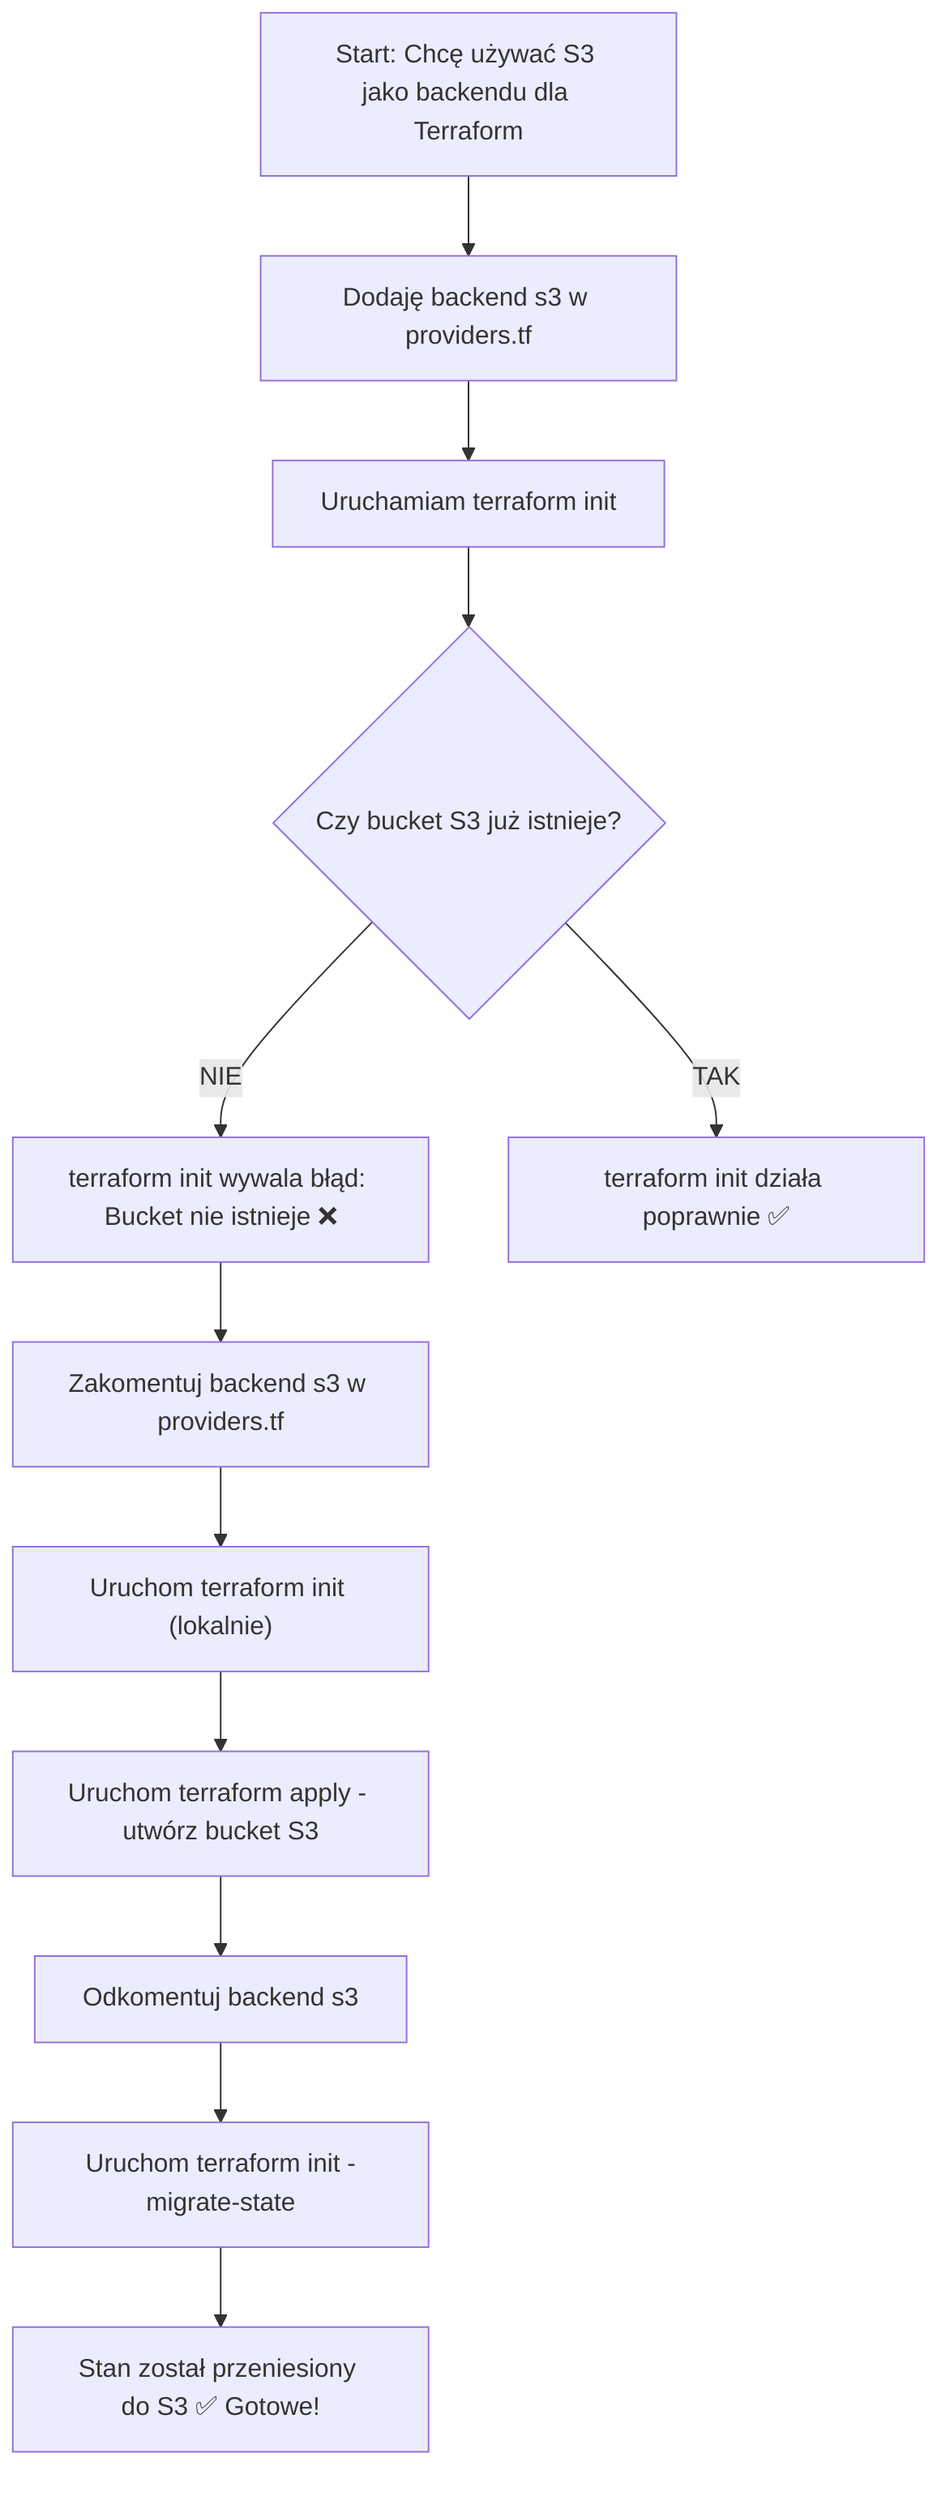 graph TD
    A["Start: Chcę używać S3 jako backendu dla Terraform"] --> B["Dodaję backend s3 w providers.tf"]
    B --> C[Uruchamiam terraform init]
    C --> D{Czy bucket S3 już istnieje?}
    D -- NIE --> E[terraform init wywala błąd: Bucket nie istnieje ❌]
    E --> F["Zakomentuj backend s3 w providers.tf"]
    F --> G["Uruchom terraform init (lokalnie)"]
    G --> H[Uruchom terraform apply - utwórz bucket S3]
    H --> I["Odkomentuj backend s3"]
    I --> J[Uruchom terraform init -migrate-state]
    J --> K[Stan został przeniesiony do S3 ✅ Gotowe!]

    D -- TAK --> L[terraform init działa poprawnie ✅]